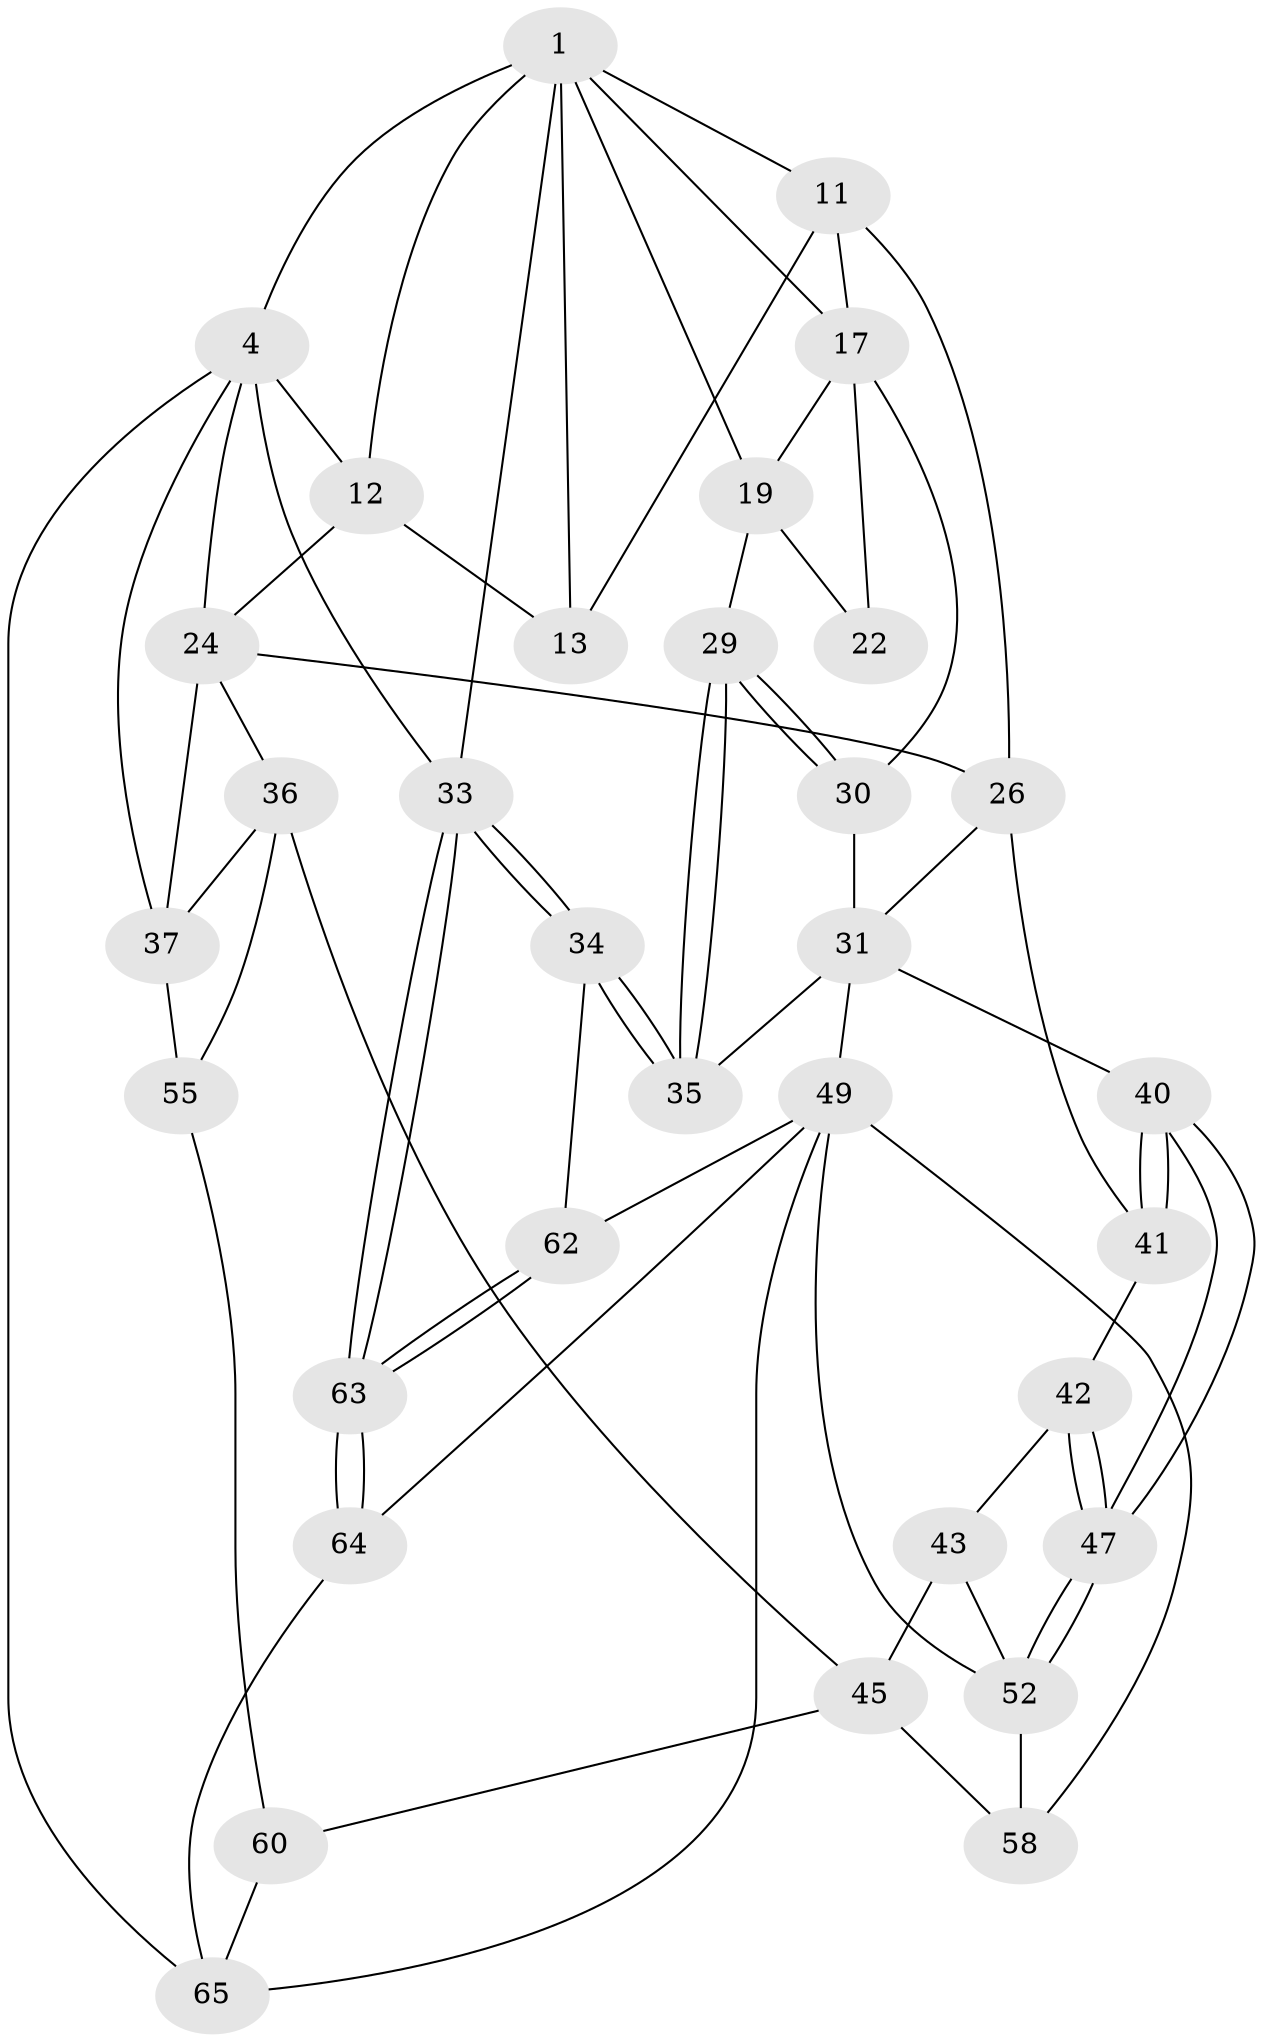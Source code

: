 // original degree distribution, {3: 0.030303030303030304, 4: 0.2878787878787879, 6: 0.25757575757575757, 5: 0.42424242424242425}
// Generated by graph-tools (version 1.1) at 2025/28/03/15/25 16:28:05]
// undirected, 33 vertices, 73 edges
graph export_dot {
graph [start="1"]
  node [color=gray90,style=filled];
  1 [pos="+0.7060252622850499+0",super="+7+2"];
  4 [pos="+0+0",super="+39+5"];
  11 [pos="+0.6620554128615781+0.26432982000875543",super="+15"];
  12 [pos="+0.255828649589737+0.13189409893962134",super="+14"];
  13 [pos="+0.4513872644406709+0.29568262557258645"];
  17 [pos="+0.8725768255994201+0.18096417441802629",super="+18+20"];
  19 [pos="+1+0",super="+23"];
  22 [pos="+1+0.2945577461753119"];
  24 [pos="+0.21657703774160053+0.33202576900350367",super="+28+25"];
  26 [pos="+0.5404717637814233+0.39812661504094543",super="+27"];
  29 [pos="+1+0.6981410123142443"];
  30 [pos="+0.8442881717995779+0.43655733938107405"];
  31 [pos="+0.7322573505589973+0.6192249227744575",super="+32+48"];
  33 [pos="+1+1"];
  34 [pos="+1+0.8395233934413507"];
  35 [pos="+1+0.7942522599398695"];
  36 [pos="+0.18016563038134228+0.6247502862940874",super="+46"];
  37 [pos="+0+0.535188124040199",super="+38"];
  40 [pos="+0.6795441409079234+0.6312188653500291"];
  41 [pos="+0.44289426352595923+0.6011290403249897"];
  42 [pos="+0.4467311682018707+0.6521689032951875"];
  43 [pos="+0.4375087296886052+0.6892209618754178",super="+44"];
  45 [pos="+0.2244479913446748+0.7785368608077333",super="+59"];
  47 [pos="+0.6227354435646939+0.7172490843503944"];
  49 [pos="+0.732866485403216+0.8503385947987397",super="+50"];
  52 [pos="+0.587441370146405+0.8383087415633345",super="+53"];
  55 [pos="+0.11548639884578117+0.8029799044045066",super="+61"];
  58 [pos="+0.4499788531619907+0.9110230828829311"];
  60 [pos="+0.15980543472955094+1"];
  62 [pos="+0.7776227123261191+0.8955766569518265"];
  63 [pos="+0.8174299813108371+1"];
  64 [pos="+0.7914724372036613+1"];
  65 [pos="+0.5270297015164865+1",super="+66"];
  1 -- 11 [weight=2];
  1 -- 12;
  1 -- 13;
  1 -- 33;
  1 -- 17;
  1 -- 4 [weight=2];
  1 -- 19;
  4 -- 33;
  4 -- 65;
  4 -- 37;
  4 -- 12;
  4 -- 24;
  11 -- 17;
  11 -- 26;
  11 -- 13;
  12 -- 24;
  12 -- 13;
  17 -- 19;
  17 -- 22 [weight=2];
  17 -- 30;
  19 -- 29;
  19 -- 22;
  24 -- 36;
  24 -- 26;
  24 -- 37;
  26 -- 31;
  26 -- 41;
  29 -- 30;
  29 -- 30;
  29 -- 35;
  29 -- 35;
  30 -- 31;
  31 -- 40;
  31 -- 49;
  31 -- 35;
  33 -- 34;
  33 -- 34;
  33 -- 63;
  33 -- 63;
  34 -- 35;
  34 -- 35;
  34 -- 62;
  36 -- 37;
  36 -- 45;
  36 -- 55;
  37 -- 55 [weight=2];
  40 -- 41;
  40 -- 41;
  40 -- 47;
  40 -- 47;
  41 -- 42;
  42 -- 43;
  42 -- 47;
  42 -- 47;
  43 -- 52 [weight=2];
  43 -- 45;
  45 -- 58;
  45 -- 60;
  47 -- 52;
  47 -- 52;
  49 -- 62;
  49 -- 64;
  49 -- 65;
  49 -- 52;
  49 -- 58;
  52 -- 58;
  55 -- 60;
  60 -- 65;
  62 -- 63;
  62 -- 63;
  63 -- 64;
  63 -- 64;
  64 -- 65;
}
